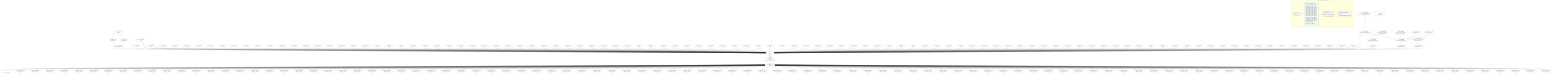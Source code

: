 %%{init: {'themeVariables': { 'fontSize': '12px'}}}%%
graph TD
    classDef path fill:#eee,stroke:#000,color:#000
    classDef plan fill:#fff,stroke-width:1px,color:#000
    classDef itemplan fill:#fff,stroke-width:2px,color:#000
    classDef unbatchedplan fill:#dff,stroke-width:1px,color:#000
    classDef sideeffectplan fill:#fcc,stroke-width:2px,color:#000
    classDef bucket fill:#f6f6f6,color:#000,stroke-width:2px,text-align:left


    %% plan dependencies
    Object338{{"Object[338∈0] ➊<br />ᐸ{reverse,orders,alias,codec}ᐳ"}}:::plan
    Lambda330{{"Lambda[330∈0] ➊<br />ᐸcalculateShouldReverseOrderᐳ"}}:::plan
    Constant335{{"Constant[335∈0] ➊<br />ᐸ[ { codec: Codec(int4), fragment: { n: [Array], f: 0, c: 266ᐳ"}}:::plan
    Constant336{{"Constant[336∈0] ➊<br />ᐸsql.identifier(”post”)ᐳ"}}:::plan
    Constant337{{"Constant[337∈0] ➊<br />ᐸRecordCodec(post)ᐳ"}}:::plan
    Lambda330 & Constant335 & Constant336 & Constant337 --> Object338
    Object13{{"Object[13∈0] ➊<br />ᐸ{pgSettings,withPgClient}ᐳ"}}:::plan
    Access11{{"Access[11∈0] ➊<br />ᐸ2.pgSettingsᐳ"}}:::plan
    Access12{{"Access[12∈0] ➊<br />ᐸ2.withPgClientᐳ"}}:::plan
    Access11 & Access12 --> Object13
    __Value2["__Value[2∈0] ➊<br />ᐸcontextᐳ"]:::plan
    __Value2 --> Access11
    __Value2 --> Access12
    Connection14{{"Connection[14∈0] ➊<br />ᐸ10ᐳ"}}:::plan
    Constant345{{"Constant[345∈0] ➊<br />ᐸ1ᐳ"}}:::plan
    Constant345 --> Connection14
    Constant449{{"Constant[449∈0] ➊<br />ᐸ§{ first: 1, last: null, cursorLower: null, cursorUpper: nulᐳ"}}:::plan
    Constant449 --> Lambda330
    Lambda333{{"Lambda[333∈0] ➊<br />ᐸcalculateLimitAndOffsetSQLᐳ"}}:::plan
    Constant450{{"Constant[450∈0] ➊<br />ᐸ§{ first: 1, last: null, cursorLower: null, cursorUpper: nulᐳ"}}:::plan
    Constant450 --> Lambda333
    Access334{{"Access[334∈0] ➊<br />ᐸ333.0ᐳ"}}:::plan
    Lambda333 --> Access334
    Lambda339{{"Lambda[339∈0] ➊<br />ᐸcalculateOrderBySQLᐳ"}}:::plan
    Object338 --> Lambda339
    Lambda344{{"Lambda[344∈0] ➊<br />ᐸcalculateOrderBySQLᐳ"}}:::plan
    Constant448{{"Constant[448∈0] ➊<br />ᐸ§{ reverse: false, orders: [ { codec: Codec(int4), fragment:ᐳ"}}:::plan
    Constant448 --> Lambda344
    __Value4["__Value[4∈0] ➊<br />ᐸrootValueᐳ"]:::plan
    Constant346{{"Constant[346∈0] ➊<br />ᐸ2ᐳ"}}:::plan
    Constant347{{"Constant[347∈0] ➊<br />ᐸ3ᐳ"}}:::plan
    Constant348{{"Constant[348∈0] ➊<br />ᐸ4ᐳ"}}:::plan
    Constant349{{"Constant[349∈0] ➊<br />ᐸ5ᐳ"}}:::plan
    Constant350{{"Constant[350∈0] ➊<br />ᐸ6ᐳ"}}:::plan
    Constant351{{"Constant[351∈0] ➊<br />ᐸ7ᐳ"}}:::plan
    Constant352{{"Constant[352∈0] ➊<br />ᐸ8ᐳ"}}:::plan
    Constant353{{"Constant[353∈0] ➊<br />ᐸ9ᐳ"}}:::plan
    Constant354{{"Constant[354∈0] ➊<br />ᐸ10ᐳ"}}:::plan
    Constant355{{"Constant[355∈0] ➊<br />ᐸ11ᐳ"}}:::plan
    Constant356{{"Constant[356∈0] ➊<br />ᐸ12ᐳ"}}:::plan
    Constant357{{"Constant[357∈0] ➊<br />ᐸ13ᐳ"}}:::plan
    Constant358{{"Constant[358∈0] ➊<br />ᐸ14ᐳ"}}:::plan
    Constant359{{"Constant[359∈0] ➊<br />ᐸ15ᐳ"}}:::plan
    Constant360{{"Constant[360∈0] ➊<br />ᐸ16ᐳ"}}:::plan
    Constant361{{"Constant[361∈0] ➊<br />ᐸ17ᐳ"}}:::plan
    Constant362{{"Constant[362∈0] ➊<br />ᐸ18ᐳ"}}:::plan
    Constant363{{"Constant[363∈0] ➊<br />ᐸ19ᐳ"}}:::plan
    Constant364{{"Constant[364∈0] ➊<br />ᐸ20ᐳ"}}:::plan
    Constant365{{"Constant[365∈0] ➊<br />ᐸ21ᐳ"}}:::plan
    Constant366{{"Constant[366∈0] ➊<br />ᐸ22ᐳ"}}:::plan
    Constant367{{"Constant[367∈0] ➊<br />ᐸ23ᐳ"}}:::plan
    Constant368{{"Constant[368∈0] ➊<br />ᐸ24ᐳ"}}:::plan
    Constant369{{"Constant[369∈0] ➊<br />ᐸ25ᐳ"}}:::plan
    Constant370{{"Constant[370∈0] ➊<br />ᐸ26ᐳ"}}:::plan
    Constant371{{"Constant[371∈0] ➊<br />ᐸ27ᐳ"}}:::plan
    Constant372{{"Constant[372∈0] ➊<br />ᐸ28ᐳ"}}:::plan
    Constant373{{"Constant[373∈0] ➊<br />ᐸ29ᐳ"}}:::plan
    Constant374{{"Constant[374∈0] ➊<br />ᐸ30ᐳ"}}:::plan
    Constant375{{"Constant[375∈0] ➊<br />ᐸ31ᐳ"}}:::plan
    Constant376{{"Constant[376∈0] ➊<br />ᐸ32ᐳ"}}:::plan
    Constant377{{"Constant[377∈0] ➊<br />ᐸ33ᐳ"}}:::plan
    Constant378{{"Constant[378∈0] ➊<br />ᐸ34ᐳ"}}:::plan
    Constant379{{"Constant[379∈0] ➊<br />ᐸ35ᐳ"}}:::plan
    Constant380{{"Constant[380∈0] ➊<br />ᐸ36ᐳ"}}:::plan
    Constant381{{"Constant[381∈0] ➊<br />ᐸ37ᐳ"}}:::plan
    Constant382{{"Constant[382∈0] ➊<br />ᐸ38ᐳ"}}:::plan
    Constant383{{"Constant[383∈0] ➊<br />ᐸ39ᐳ"}}:::plan
    Constant384{{"Constant[384∈0] ➊<br />ᐸ40ᐳ"}}:::plan
    Constant385{{"Constant[385∈0] ➊<br />ᐸ41ᐳ"}}:::plan
    Constant386{{"Constant[386∈0] ➊<br />ᐸ42ᐳ"}}:::plan
    Constant387{{"Constant[387∈0] ➊<br />ᐸ43ᐳ"}}:::plan
    Constant388{{"Constant[388∈0] ➊<br />ᐸ44ᐳ"}}:::plan
    Constant389{{"Constant[389∈0] ➊<br />ᐸ45ᐳ"}}:::plan
    Constant390{{"Constant[390∈0] ➊<br />ᐸ46ᐳ"}}:::plan
    Constant391{{"Constant[391∈0] ➊<br />ᐸ47ᐳ"}}:::plan
    Constant392{{"Constant[392∈0] ➊<br />ᐸ48ᐳ"}}:::plan
    Constant393{{"Constant[393∈0] ➊<br />ᐸ49ᐳ"}}:::plan
    Constant394{{"Constant[394∈0] ➊<br />ᐸ50ᐳ"}}:::plan
    Constant395{{"Constant[395∈0] ➊<br />ᐸ51ᐳ"}}:::plan
    Constant396{{"Constant[396∈0] ➊<br />ᐸ52ᐳ"}}:::plan
    Constant397{{"Constant[397∈0] ➊<br />ᐸ53ᐳ"}}:::plan
    Constant398{{"Constant[398∈0] ➊<br />ᐸ54ᐳ"}}:::plan
    Constant399{{"Constant[399∈0] ➊<br />ᐸ55ᐳ"}}:::plan
    Constant400{{"Constant[400∈0] ➊<br />ᐸ56ᐳ"}}:::plan
    Constant401{{"Constant[401∈0] ➊<br />ᐸ57ᐳ"}}:::plan
    Constant402{{"Constant[402∈0] ➊<br />ᐸ58ᐳ"}}:::plan
    Constant403{{"Constant[403∈0] ➊<br />ᐸ59ᐳ"}}:::plan
    Constant404{{"Constant[404∈0] ➊<br />ᐸ60ᐳ"}}:::plan
    Constant405{{"Constant[405∈0] ➊<br />ᐸ61ᐳ"}}:::plan
    Constant406{{"Constant[406∈0] ➊<br />ᐸ62ᐳ"}}:::plan
    Constant407{{"Constant[407∈0] ➊<br />ᐸ63ᐳ"}}:::plan
    Constant408{{"Constant[408∈0] ➊<br />ᐸ64ᐳ"}}:::plan
    Constant409{{"Constant[409∈0] ➊<br />ᐸ65ᐳ"}}:::plan
    Constant410{{"Constant[410∈0] ➊<br />ᐸ66ᐳ"}}:::plan
    Constant411{{"Constant[411∈0] ➊<br />ᐸ67ᐳ"}}:::plan
    Constant412{{"Constant[412∈0] ➊<br />ᐸ68ᐳ"}}:::plan
    Constant413{{"Constant[413∈0] ➊<br />ᐸ69ᐳ"}}:::plan
    Constant414{{"Constant[414∈0] ➊<br />ᐸ70ᐳ"}}:::plan
    Constant415{{"Constant[415∈0] ➊<br />ᐸ71ᐳ"}}:::plan
    Constant416{{"Constant[416∈0] ➊<br />ᐸ72ᐳ"}}:::plan
    Constant417{{"Constant[417∈0] ➊<br />ᐸ73ᐳ"}}:::plan
    Constant418{{"Constant[418∈0] ➊<br />ᐸ74ᐳ"}}:::plan
    Constant419{{"Constant[419∈0] ➊<br />ᐸ75ᐳ"}}:::plan
    Constant420{{"Constant[420∈0] ➊<br />ᐸ76ᐳ"}}:::plan
    Constant421{{"Constant[421∈0] ➊<br />ᐸ77ᐳ"}}:::plan
    Constant422{{"Constant[422∈0] ➊<br />ᐸ78ᐳ"}}:::plan
    Constant423{{"Constant[423∈0] ➊<br />ᐸ79ᐳ"}}:::plan
    Constant424{{"Constant[424∈0] ➊<br />ᐸ80ᐳ"}}:::plan
    Constant425{{"Constant[425∈0] ➊<br />ᐸ81ᐳ"}}:::plan
    Constant426{{"Constant[426∈0] ➊<br />ᐸ82ᐳ"}}:::plan
    Constant427{{"Constant[427∈0] ➊<br />ᐸ83ᐳ"}}:::plan
    Constant428{{"Constant[428∈0] ➊<br />ᐸ84ᐳ"}}:::plan
    Constant429{{"Constant[429∈0] ➊<br />ᐸ85ᐳ"}}:::plan
    Constant430{{"Constant[430∈0] ➊<br />ᐸ86ᐳ"}}:::plan
    Constant431{{"Constant[431∈0] ➊<br />ᐸ87ᐳ"}}:::plan
    Constant432{{"Constant[432∈0] ➊<br />ᐸ88ᐳ"}}:::plan
    Constant433{{"Constant[433∈0] ➊<br />ᐸ89ᐳ"}}:::plan
    Constant434{{"Constant[434∈0] ➊<br />ᐸ90ᐳ"}}:::plan
    Constant435{{"Constant[435∈0] ➊<br />ᐸ91ᐳ"}}:::plan
    Constant436{{"Constant[436∈0] ➊<br />ᐸ92ᐳ"}}:::plan
    Constant437{{"Constant[437∈0] ➊<br />ᐸ93ᐳ"}}:::plan
    Constant438{{"Constant[438∈0] ➊<br />ᐸ94ᐳ"}}:::plan
    Constant439{{"Constant[439∈0] ➊<br />ᐸ95ᐳ"}}:::plan
    Constant440{{"Constant[440∈0] ➊<br />ᐸ96ᐳ"}}:::plan
    Constant441{{"Constant[441∈0] ➊<br />ᐸ97ᐳ"}}:::plan
    Constant442{{"Constant[442∈0] ➊<br />ᐸ98ᐳ"}}:::plan
    Constant443{{"Constant[443∈0] ➊<br />ᐸ99ᐳ"}}:::plan
    Constant444{{"Constant[444∈0] ➊<br />ᐸ100ᐳ"}}:::plan
    Constant445{{"Constant[445∈0] ➊<br />ᐸ101ᐳ"}}:::plan
    Constant446{{"Constant[446∈0] ➊<br />ᐸ102ᐳ"}}:::plan
    Constant447{{"Constant[447∈0] ➊<br />ᐸ103ᐳ"}}:::plan
    PgSelect15[["PgSelect[15∈1] ➊<br />ᐸpostᐳ"]]:::plan
    Object13 & Connection14 & Constant345 & Constant345 & Constant346 & Constant347 & Constant348 & Constant349 & Constant350 & Constant351 & Constant352 & Constant353 & Constant354 & Constant355 & Constant356 & Constant357 & Constant358 & Constant359 & Constant360 & Constant361 & Constant362 & Constant363 & Constant364 & Constant365 & Constant366 & Constant367 & Constant368 & Constant369 & Constant370 & Constant371 & Constant372 & Constant373 & Constant374 & Constant375 & Constant376 & Constant377 & Constant378 & Constant379 & Constant380 & Constant381 & Constant382 & Constant383 & Constant384 & Constant385 & Constant386 & Constant387 & Constant388 & Constant389 & Constant390 & Constant391 & Constant392 & Constant393 & Constant394 & Constant395 & Constant396 & Constant397 & Constant398 & Constant399 & Constant400 & Constant401 & Constant402 & Constant403 & Constant404 & Constant405 & Constant406 & Constant407 & Constant408 & Constant409 & Constant410 & Constant411 & Constant412 & Constant413 & Constant414 & Constant415 & Constant416 & Constant417 & Constant418 & Constant419 & Constant420 & Constant421 & Constant422 & Constant423 & Constant424 & Constant425 & Constant426 & Constant427 & Constant428 & Constant429 & Constant430 & Constant431 & Constant432 & Constant433 & Constant434 & Constant435 & Constant436 & Constant437 & Constant438 & Constant439 & Constant440 & Constant441 & Constant442 & Constant443 & Constant444 & Constant445 & Constant446 & Constant447 & Lambda330 & Access334 & Lambda339 & Lambda344 --> PgSelect15
    __Item16[/"__Item[16∈2]<br />ᐸ15ᐳ"\]:::itemplan
    PgSelect15 ==> __Item16
    PgSelectSingle17{{"PgSelectSingle[17∈2]<br />ᐸpostᐳ"}}:::plan
    __Item16 --> PgSelectSingle17
    PgClassExpression18{{"PgClassExpression[18∈3]<br />ᐸ__post__.”headline”ᐳ"}}:::plan
    PgSelectSingle17 --> PgClassExpression18
    PgClassExpression21{{"PgClassExpression[21∈3]<br />ᐸ”a”.”post_...lder! */<br />)ᐳ"}}:::plan
    PgSelectSingle17 --> PgClassExpression21
    PgClassExpression24{{"PgClassExpression[24∈3]<br />ᐸ”a”.”post_...lder! */<br />)ᐳ"}}:::plan
    PgSelectSingle17 --> PgClassExpression24
    PgClassExpression27{{"PgClassExpression[27∈3]<br />ᐸ”a”.”post_...lder! */<br />)ᐳ"}}:::plan
    PgSelectSingle17 --> PgClassExpression27
    PgClassExpression30{{"PgClassExpression[30∈3]<br />ᐸ”a”.”post_...lder! */<br />)ᐳ"}}:::plan
    PgSelectSingle17 --> PgClassExpression30
    PgClassExpression33{{"PgClassExpression[33∈3]<br />ᐸ”a”.”post_...lder! */<br />)ᐳ"}}:::plan
    PgSelectSingle17 --> PgClassExpression33
    PgClassExpression36{{"PgClassExpression[36∈3]<br />ᐸ”a”.”post_...lder! */<br />)ᐳ"}}:::plan
    PgSelectSingle17 --> PgClassExpression36
    PgClassExpression39{{"PgClassExpression[39∈3]<br />ᐸ”a”.”post_...lder! */<br />)ᐳ"}}:::plan
    PgSelectSingle17 --> PgClassExpression39
    PgClassExpression42{{"PgClassExpression[42∈3]<br />ᐸ”a”.”post_...lder! */<br />)ᐳ"}}:::plan
    PgSelectSingle17 --> PgClassExpression42
    PgClassExpression45{{"PgClassExpression[45∈3]<br />ᐸ”a”.”post_...lder! */<br />)ᐳ"}}:::plan
    PgSelectSingle17 --> PgClassExpression45
    PgClassExpression48{{"PgClassExpression[48∈3]<br />ᐸ”a”.”post_...lder! */<br />)ᐳ"}}:::plan
    PgSelectSingle17 --> PgClassExpression48
    PgClassExpression51{{"PgClassExpression[51∈3]<br />ᐸ”a”.”post_...lder! */<br />)ᐳ"}}:::plan
    PgSelectSingle17 --> PgClassExpression51
    PgClassExpression54{{"PgClassExpression[54∈3]<br />ᐸ”a”.”post_...lder! */<br />)ᐳ"}}:::plan
    PgSelectSingle17 --> PgClassExpression54
    PgClassExpression57{{"PgClassExpression[57∈3]<br />ᐸ”a”.”post_...lder! */<br />)ᐳ"}}:::plan
    PgSelectSingle17 --> PgClassExpression57
    PgClassExpression60{{"PgClassExpression[60∈3]<br />ᐸ”a”.”post_...lder! */<br />)ᐳ"}}:::plan
    PgSelectSingle17 --> PgClassExpression60
    PgClassExpression63{{"PgClassExpression[63∈3]<br />ᐸ”a”.”post_...lder! */<br />)ᐳ"}}:::plan
    PgSelectSingle17 --> PgClassExpression63
    PgClassExpression66{{"PgClassExpression[66∈3]<br />ᐸ”a”.”post_...lder! */<br />)ᐳ"}}:::plan
    PgSelectSingle17 --> PgClassExpression66
    PgClassExpression69{{"PgClassExpression[69∈3]<br />ᐸ”a”.”post_...lder! */<br />)ᐳ"}}:::plan
    PgSelectSingle17 --> PgClassExpression69
    PgClassExpression72{{"PgClassExpression[72∈3]<br />ᐸ”a”.”post_...lder! */<br />)ᐳ"}}:::plan
    PgSelectSingle17 --> PgClassExpression72
    PgClassExpression75{{"PgClassExpression[75∈3]<br />ᐸ”a”.”post_...lder! */<br />)ᐳ"}}:::plan
    PgSelectSingle17 --> PgClassExpression75
    PgClassExpression78{{"PgClassExpression[78∈3]<br />ᐸ”a”.”post_...lder! */<br />)ᐳ"}}:::plan
    PgSelectSingle17 --> PgClassExpression78
    PgClassExpression81{{"PgClassExpression[81∈3]<br />ᐸ”a”.”post_...lder! */<br />)ᐳ"}}:::plan
    PgSelectSingle17 --> PgClassExpression81
    PgClassExpression84{{"PgClassExpression[84∈3]<br />ᐸ”a”.”post_...lder! */<br />)ᐳ"}}:::plan
    PgSelectSingle17 --> PgClassExpression84
    PgClassExpression87{{"PgClassExpression[87∈3]<br />ᐸ”a”.”post_...lder! */<br />)ᐳ"}}:::plan
    PgSelectSingle17 --> PgClassExpression87
    PgClassExpression90{{"PgClassExpression[90∈3]<br />ᐸ”a”.”post_...lder! */<br />)ᐳ"}}:::plan
    PgSelectSingle17 --> PgClassExpression90
    PgClassExpression93{{"PgClassExpression[93∈3]<br />ᐸ”a”.”post_...lder! */<br />)ᐳ"}}:::plan
    PgSelectSingle17 --> PgClassExpression93
    PgClassExpression96{{"PgClassExpression[96∈3]<br />ᐸ”a”.”post_...lder! */<br />)ᐳ"}}:::plan
    PgSelectSingle17 --> PgClassExpression96
    PgClassExpression99{{"PgClassExpression[99∈3]<br />ᐸ”a”.”post_...lder! */<br />)ᐳ"}}:::plan
    PgSelectSingle17 --> PgClassExpression99
    PgClassExpression102{{"PgClassExpression[102∈3]<br />ᐸ”a”.”post_...lder! */<br />)ᐳ"}}:::plan
    PgSelectSingle17 --> PgClassExpression102
    PgClassExpression105{{"PgClassExpression[105∈3]<br />ᐸ”a”.”post_...lder! */<br />)ᐳ"}}:::plan
    PgSelectSingle17 --> PgClassExpression105
    PgClassExpression108{{"PgClassExpression[108∈3]<br />ᐸ”a”.”post_...lder! */<br />)ᐳ"}}:::plan
    PgSelectSingle17 --> PgClassExpression108
    PgClassExpression111{{"PgClassExpression[111∈3]<br />ᐸ”a”.”post_...lder! */<br />)ᐳ"}}:::plan
    PgSelectSingle17 --> PgClassExpression111
    PgClassExpression114{{"PgClassExpression[114∈3]<br />ᐸ”a”.”post_...lder! */<br />)ᐳ"}}:::plan
    PgSelectSingle17 --> PgClassExpression114
    PgClassExpression117{{"PgClassExpression[117∈3]<br />ᐸ”a”.”post_...lder! */<br />)ᐳ"}}:::plan
    PgSelectSingle17 --> PgClassExpression117
    PgClassExpression120{{"PgClassExpression[120∈3]<br />ᐸ”a”.”post_...lder! */<br />)ᐳ"}}:::plan
    PgSelectSingle17 --> PgClassExpression120
    PgClassExpression123{{"PgClassExpression[123∈3]<br />ᐸ”a”.”post_...lder! */<br />)ᐳ"}}:::plan
    PgSelectSingle17 --> PgClassExpression123
    PgClassExpression126{{"PgClassExpression[126∈3]<br />ᐸ”a”.”post_...lder! */<br />)ᐳ"}}:::plan
    PgSelectSingle17 --> PgClassExpression126
    PgClassExpression129{{"PgClassExpression[129∈3]<br />ᐸ”a”.”post_...lder! */<br />)ᐳ"}}:::plan
    PgSelectSingle17 --> PgClassExpression129
    PgClassExpression132{{"PgClassExpression[132∈3]<br />ᐸ”a”.”post_...lder! */<br />)ᐳ"}}:::plan
    PgSelectSingle17 --> PgClassExpression132
    PgClassExpression135{{"PgClassExpression[135∈3]<br />ᐸ”a”.”post_...lder! */<br />)ᐳ"}}:::plan
    PgSelectSingle17 --> PgClassExpression135
    PgClassExpression138{{"PgClassExpression[138∈3]<br />ᐸ”a”.”post_...lder! */<br />)ᐳ"}}:::plan
    PgSelectSingle17 --> PgClassExpression138
    PgClassExpression141{{"PgClassExpression[141∈3]<br />ᐸ”a”.”post_...lder! */<br />)ᐳ"}}:::plan
    PgSelectSingle17 --> PgClassExpression141
    PgClassExpression144{{"PgClassExpression[144∈3]<br />ᐸ”a”.”post_...lder! */<br />)ᐳ"}}:::plan
    PgSelectSingle17 --> PgClassExpression144
    PgClassExpression147{{"PgClassExpression[147∈3]<br />ᐸ”a”.”post_...lder! */<br />)ᐳ"}}:::plan
    PgSelectSingle17 --> PgClassExpression147
    PgClassExpression150{{"PgClassExpression[150∈3]<br />ᐸ”a”.”post_...lder! */<br />)ᐳ"}}:::plan
    PgSelectSingle17 --> PgClassExpression150
    PgClassExpression153{{"PgClassExpression[153∈3]<br />ᐸ”a”.”post_...lder! */<br />)ᐳ"}}:::plan
    PgSelectSingle17 --> PgClassExpression153
    PgClassExpression156{{"PgClassExpression[156∈3]<br />ᐸ”a”.”post_...lder! */<br />)ᐳ"}}:::plan
    PgSelectSingle17 --> PgClassExpression156
    PgClassExpression159{{"PgClassExpression[159∈3]<br />ᐸ”a”.”post_...lder! */<br />)ᐳ"}}:::plan
    PgSelectSingle17 --> PgClassExpression159
    PgClassExpression162{{"PgClassExpression[162∈3]<br />ᐸ”a”.”post_...lder! */<br />)ᐳ"}}:::plan
    PgSelectSingle17 --> PgClassExpression162
    PgClassExpression165{{"PgClassExpression[165∈3]<br />ᐸ”a”.”post_...lder! */<br />)ᐳ"}}:::plan
    PgSelectSingle17 --> PgClassExpression165
    PgClassExpression168{{"PgClassExpression[168∈3]<br />ᐸ”a”.”post_...lder! */<br />)ᐳ"}}:::plan
    PgSelectSingle17 --> PgClassExpression168
    PgClassExpression171{{"PgClassExpression[171∈3]<br />ᐸ”a”.”post_...lder! */<br />)ᐳ"}}:::plan
    PgSelectSingle17 --> PgClassExpression171
    PgClassExpression174{{"PgClassExpression[174∈3]<br />ᐸ”a”.”post_...lder! */<br />)ᐳ"}}:::plan
    PgSelectSingle17 --> PgClassExpression174
    PgClassExpression177{{"PgClassExpression[177∈3]<br />ᐸ”a”.”post_...lder! */<br />)ᐳ"}}:::plan
    PgSelectSingle17 --> PgClassExpression177
    PgClassExpression180{{"PgClassExpression[180∈3]<br />ᐸ”a”.”post_...lder! */<br />)ᐳ"}}:::plan
    PgSelectSingle17 --> PgClassExpression180
    PgClassExpression183{{"PgClassExpression[183∈3]<br />ᐸ”a”.”post_...lder! */<br />)ᐳ"}}:::plan
    PgSelectSingle17 --> PgClassExpression183
    PgClassExpression186{{"PgClassExpression[186∈3]<br />ᐸ”a”.”post_...lder! */<br />)ᐳ"}}:::plan
    PgSelectSingle17 --> PgClassExpression186
    PgClassExpression189{{"PgClassExpression[189∈3]<br />ᐸ”a”.”post_...lder! */<br />)ᐳ"}}:::plan
    PgSelectSingle17 --> PgClassExpression189
    PgClassExpression192{{"PgClassExpression[192∈3]<br />ᐸ”a”.”post_...lder! */<br />)ᐳ"}}:::plan
    PgSelectSingle17 --> PgClassExpression192
    PgClassExpression195{{"PgClassExpression[195∈3]<br />ᐸ”a”.”post_...lder! */<br />)ᐳ"}}:::plan
    PgSelectSingle17 --> PgClassExpression195
    PgClassExpression198{{"PgClassExpression[198∈3]<br />ᐸ”a”.”post_...lder! */<br />)ᐳ"}}:::plan
    PgSelectSingle17 --> PgClassExpression198
    PgClassExpression201{{"PgClassExpression[201∈3]<br />ᐸ”a”.”post_...lder! */<br />)ᐳ"}}:::plan
    PgSelectSingle17 --> PgClassExpression201
    PgClassExpression204{{"PgClassExpression[204∈3]<br />ᐸ”a”.”post_...lder! */<br />)ᐳ"}}:::plan
    PgSelectSingle17 --> PgClassExpression204
    PgClassExpression207{{"PgClassExpression[207∈3]<br />ᐸ”a”.”post_...lder! */<br />)ᐳ"}}:::plan
    PgSelectSingle17 --> PgClassExpression207
    PgClassExpression210{{"PgClassExpression[210∈3]<br />ᐸ”a”.”post_...lder! */<br />)ᐳ"}}:::plan
    PgSelectSingle17 --> PgClassExpression210
    PgClassExpression213{{"PgClassExpression[213∈3]<br />ᐸ”a”.”post_...lder! */<br />)ᐳ"}}:::plan
    PgSelectSingle17 --> PgClassExpression213
    PgClassExpression216{{"PgClassExpression[216∈3]<br />ᐸ”a”.”post_...lder! */<br />)ᐳ"}}:::plan
    PgSelectSingle17 --> PgClassExpression216
    PgClassExpression219{{"PgClassExpression[219∈3]<br />ᐸ”a”.”post_...lder! */<br />)ᐳ"}}:::plan
    PgSelectSingle17 --> PgClassExpression219
    PgClassExpression222{{"PgClassExpression[222∈3]<br />ᐸ”a”.”post_...lder! */<br />)ᐳ"}}:::plan
    PgSelectSingle17 --> PgClassExpression222
    PgClassExpression225{{"PgClassExpression[225∈3]<br />ᐸ”a”.”post_...lder! */<br />)ᐳ"}}:::plan
    PgSelectSingle17 --> PgClassExpression225
    PgClassExpression228{{"PgClassExpression[228∈3]<br />ᐸ”a”.”post_...lder! */<br />)ᐳ"}}:::plan
    PgSelectSingle17 --> PgClassExpression228
    PgClassExpression231{{"PgClassExpression[231∈3]<br />ᐸ”a”.”post_...lder! */<br />)ᐳ"}}:::plan
    PgSelectSingle17 --> PgClassExpression231
    PgClassExpression234{{"PgClassExpression[234∈3]<br />ᐸ”a”.”post_...lder! */<br />)ᐳ"}}:::plan
    PgSelectSingle17 --> PgClassExpression234
    PgClassExpression237{{"PgClassExpression[237∈3]<br />ᐸ”a”.”post_...lder! */<br />)ᐳ"}}:::plan
    PgSelectSingle17 --> PgClassExpression237
    PgClassExpression240{{"PgClassExpression[240∈3]<br />ᐸ”a”.”post_...lder! */<br />)ᐳ"}}:::plan
    PgSelectSingle17 --> PgClassExpression240
    PgClassExpression243{{"PgClassExpression[243∈3]<br />ᐸ”a”.”post_...lder! */<br />)ᐳ"}}:::plan
    PgSelectSingle17 --> PgClassExpression243
    PgClassExpression246{{"PgClassExpression[246∈3]<br />ᐸ”a”.”post_...lder! */<br />)ᐳ"}}:::plan
    PgSelectSingle17 --> PgClassExpression246
    PgClassExpression249{{"PgClassExpression[249∈3]<br />ᐸ”a”.”post_...lder! */<br />)ᐳ"}}:::plan
    PgSelectSingle17 --> PgClassExpression249
    PgClassExpression252{{"PgClassExpression[252∈3]<br />ᐸ”a”.”post_...lder! */<br />)ᐳ"}}:::plan
    PgSelectSingle17 --> PgClassExpression252
    PgClassExpression255{{"PgClassExpression[255∈3]<br />ᐸ”a”.”post_...lder! */<br />)ᐳ"}}:::plan
    PgSelectSingle17 --> PgClassExpression255
    PgClassExpression258{{"PgClassExpression[258∈3]<br />ᐸ”a”.”post_...lder! */<br />)ᐳ"}}:::plan
    PgSelectSingle17 --> PgClassExpression258
    PgClassExpression261{{"PgClassExpression[261∈3]<br />ᐸ”a”.”post_...lder! */<br />)ᐳ"}}:::plan
    PgSelectSingle17 --> PgClassExpression261
    PgClassExpression264{{"PgClassExpression[264∈3]<br />ᐸ”a”.”post_...lder! */<br />)ᐳ"}}:::plan
    PgSelectSingle17 --> PgClassExpression264
    PgClassExpression267{{"PgClassExpression[267∈3]<br />ᐸ”a”.”post_...lder! */<br />)ᐳ"}}:::plan
    PgSelectSingle17 --> PgClassExpression267
    PgClassExpression270{{"PgClassExpression[270∈3]<br />ᐸ”a”.”post_...lder! */<br />)ᐳ"}}:::plan
    PgSelectSingle17 --> PgClassExpression270
    PgClassExpression273{{"PgClassExpression[273∈3]<br />ᐸ”a”.”post_...lder! */<br />)ᐳ"}}:::plan
    PgSelectSingle17 --> PgClassExpression273
    PgClassExpression276{{"PgClassExpression[276∈3]<br />ᐸ”a”.”post_...lder! */<br />)ᐳ"}}:::plan
    PgSelectSingle17 --> PgClassExpression276
    PgClassExpression279{{"PgClassExpression[279∈3]<br />ᐸ”a”.”post_...lder! */<br />)ᐳ"}}:::plan
    PgSelectSingle17 --> PgClassExpression279
    PgClassExpression282{{"PgClassExpression[282∈3]<br />ᐸ”a”.”post_...lder! */<br />)ᐳ"}}:::plan
    PgSelectSingle17 --> PgClassExpression282
    PgClassExpression285{{"PgClassExpression[285∈3]<br />ᐸ”a”.”post_...lder! */<br />)ᐳ"}}:::plan
    PgSelectSingle17 --> PgClassExpression285
    PgClassExpression288{{"PgClassExpression[288∈3]<br />ᐸ”a”.”post_...lder! */<br />)ᐳ"}}:::plan
    PgSelectSingle17 --> PgClassExpression288
    PgClassExpression291{{"PgClassExpression[291∈3]<br />ᐸ”a”.”post_...lder! */<br />)ᐳ"}}:::plan
    PgSelectSingle17 --> PgClassExpression291
    PgClassExpression294{{"PgClassExpression[294∈3]<br />ᐸ”a”.”post_...lder! */<br />)ᐳ"}}:::plan
    PgSelectSingle17 --> PgClassExpression294
    PgClassExpression297{{"PgClassExpression[297∈3]<br />ᐸ”a”.”post_...lder! */<br />)ᐳ"}}:::plan
    PgSelectSingle17 --> PgClassExpression297
    PgClassExpression300{{"PgClassExpression[300∈3]<br />ᐸ”a”.”post_...lder! */<br />)ᐳ"}}:::plan
    PgSelectSingle17 --> PgClassExpression300
    PgClassExpression303{{"PgClassExpression[303∈3]<br />ᐸ”a”.”post_...lder! */<br />)ᐳ"}}:::plan
    PgSelectSingle17 --> PgClassExpression303
    PgClassExpression306{{"PgClassExpression[306∈3]<br />ᐸ”a”.”post_...lder! */<br />)ᐳ"}}:::plan
    PgSelectSingle17 --> PgClassExpression306
    PgClassExpression309{{"PgClassExpression[309∈3]<br />ᐸ”a”.”post_...lder! */<br />)ᐳ"}}:::plan
    PgSelectSingle17 --> PgClassExpression309
    PgClassExpression312{{"PgClassExpression[312∈3]<br />ᐸ”a”.”post_...lder! */<br />)ᐳ"}}:::plan
    PgSelectSingle17 --> PgClassExpression312
    PgClassExpression315{{"PgClassExpression[315∈3]<br />ᐸ”a”.”post_...lder! */<br />)ᐳ"}}:::plan
    PgSelectSingle17 --> PgClassExpression315
    PgClassExpression318{{"PgClassExpression[318∈3]<br />ᐸ”a”.”post_...lder! */<br />)ᐳ"}}:::plan
    PgSelectSingle17 --> PgClassExpression318
    PgClassExpression321{{"PgClassExpression[321∈3]<br />ᐸ”a”.”post_...lder! */<br />)ᐳ"}}:::plan
    PgSelectSingle17 --> PgClassExpression321
    PgClassExpression324{{"PgClassExpression[324∈3]<br />ᐸ”a”.”post_...lder! */<br />)ᐳ"}}:::plan
    PgSelectSingle17 --> PgClassExpression324
    PgClassExpression327{{"PgClassExpression[327∈3]<br />ᐸ”a”.”post_...lder! */<br />)ᐳ"}}:::plan
    PgSelectSingle17 --> PgClassExpression327

    %% define steps

    subgraph "Buckets for queries/v4/json-overflow"
    Bucket0("Bucket 0 (root)"):::bucket
    classDef bucket0 stroke:#696969
    class Bucket0,__Value2,__Value4,Access11,Access12,Object13,Connection14,Lambda330,Lambda333,Access334,Constant335,Constant336,Constant337,Object338,Lambda339,Lambda344,Constant345,Constant346,Constant347,Constant348,Constant349,Constant350,Constant351,Constant352,Constant353,Constant354,Constant355,Constant356,Constant357,Constant358,Constant359,Constant360,Constant361,Constant362,Constant363,Constant364,Constant365,Constant366,Constant367,Constant368,Constant369,Constant370,Constant371,Constant372,Constant373,Constant374,Constant375,Constant376,Constant377,Constant378,Constant379,Constant380,Constant381,Constant382,Constant383,Constant384,Constant385,Constant386,Constant387,Constant388,Constant389,Constant390,Constant391,Constant392,Constant393,Constant394,Constant395,Constant396,Constant397,Constant398,Constant399,Constant400,Constant401,Constant402,Constant403,Constant404,Constant405,Constant406,Constant407,Constant408,Constant409,Constant410,Constant411,Constant412,Constant413,Constant414,Constant415,Constant416,Constant417,Constant418,Constant419,Constant420,Constant421,Constant422,Constant423,Constant424,Constant425,Constant426,Constant427,Constant428,Constant429,Constant430,Constant431,Constant432,Constant433,Constant434,Constant435,Constant436,Constant437,Constant438,Constant439,Constant440,Constant441,Constant442,Constant443,Constant444,Constant445,Constant446,Constant447,Constant448,Constant449,Constant450 bucket0
    Bucket1("Bucket 1 (nullableBoundary)<br />Deps: 13, 14, 345, 346, 347, 348, 349, 350, 351, 352, 353, 354, 355, 356, 357, 358, 359, 360, 361, 362, 363, 364, 365, 366, 367, 368, 369, 370, 371, 372, 373, 374, 375, 376, 377, 378, 379, 380, 381, 382, 383, 384, 385, 386, 387, 388, 389, 390, 391, 392, 393, 394, 395, 396, 397, 398, 399, 400, 401, 402, 403, 404, 405, 406, 407, 408, 409, 410, 411, 412, 413, 414, 415, 416, 417, 418, 419, 420, 421, 422, 423, 424, 425, 426, 427, 428, 429, 430, 431, 432, 433, 434, 435, 436, 437, 438, 439, 440, 441, 442, 443, 444, 445, 446, 447, 330, 334, 339, 344<br /><br />ROOT Connectionᐸ10ᐳ[14]"):::bucket
    classDef bucket1 stroke:#00bfff
    class Bucket1,PgSelect15 bucket1
    Bucket2("Bucket 2 (listItem)<br /><br />ROOT __Item{2}ᐸ15ᐳ[16]"):::bucket
    classDef bucket2 stroke:#7f007f
    class Bucket2,__Item16,PgSelectSingle17 bucket2
    Bucket3("Bucket 3 (nullableBoundary)<br />Deps: 17<br /><br />ROOT PgSelectSingle{2}ᐸpostᐳ[17]"):::bucket
    classDef bucket3 stroke:#ffa500
    class Bucket3,PgClassExpression18,PgClassExpression21,PgClassExpression24,PgClassExpression27,PgClassExpression30,PgClassExpression33,PgClassExpression36,PgClassExpression39,PgClassExpression42,PgClassExpression45,PgClassExpression48,PgClassExpression51,PgClassExpression54,PgClassExpression57,PgClassExpression60,PgClassExpression63,PgClassExpression66,PgClassExpression69,PgClassExpression72,PgClassExpression75,PgClassExpression78,PgClassExpression81,PgClassExpression84,PgClassExpression87,PgClassExpression90,PgClassExpression93,PgClassExpression96,PgClassExpression99,PgClassExpression102,PgClassExpression105,PgClassExpression108,PgClassExpression111,PgClassExpression114,PgClassExpression117,PgClassExpression120,PgClassExpression123,PgClassExpression126,PgClassExpression129,PgClassExpression132,PgClassExpression135,PgClassExpression138,PgClassExpression141,PgClassExpression144,PgClassExpression147,PgClassExpression150,PgClassExpression153,PgClassExpression156,PgClassExpression159,PgClassExpression162,PgClassExpression165,PgClassExpression168,PgClassExpression171,PgClassExpression174,PgClassExpression177,PgClassExpression180,PgClassExpression183,PgClassExpression186,PgClassExpression189,PgClassExpression192,PgClassExpression195,PgClassExpression198,PgClassExpression201,PgClassExpression204,PgClassExpression207,PgClassExpression210,PgClassExpression213,PgClassExpression216,PgClassExpression219,PgClassExpression222,PgClassExpression225,PgClassExpression228,PgClassExpression231,PgClassExpression234,PgClassExpression237,PgClassExpression240,PgClassExpression243,PgClassExpression246,PgClassExpression249,PgClassExpression252,PgClassExpression255,PgClassExpression258,PgClassExpression261,PgClassExpression264,PgClassExpression267,PgClassExpression270,PgClassExpression273,PgClassExpression276,PgClassExpression279,PgClassExpression282,PgClassExpression285,PgClassExpression288,PgClassExpression291,PgClassExpression294,PgClassExpression297,PgClassExpression300,PgClassExpression303,PgClassExpression306,PgClassExpression309,PgClassExpression312,PgClassExpression315,PgClassExpression318,PgClassExpression321,PgClassExpression324,PgClassExpression327 bucket3
    Bucket0 --> Bucket1
    Bucket1 --> Bucket2
    Bucket2 --> Bucket3
    end